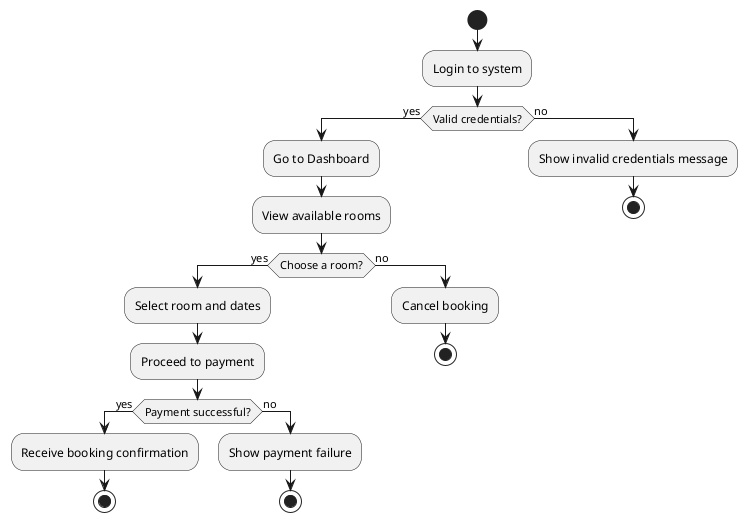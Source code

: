 @startuml
|User|
start
:Login to system;
if (Valid credentials?) then (yes)
  :Go to Dashboard;
  :View available rooms;
  if (Choose a room?) then (yes)
    :Select room and dates;
    :Proceed to payment;
    if (Payment successful?) then (yes)
      :Receive booking confirmation;
      stop
    else (no)
      :Show payment failure;
      stop
    endif
  else (no)
    :Cancel booking;
    stop
  endif
else (no)
  :Show invalid credentials message;
  stop
endif
@enduml
